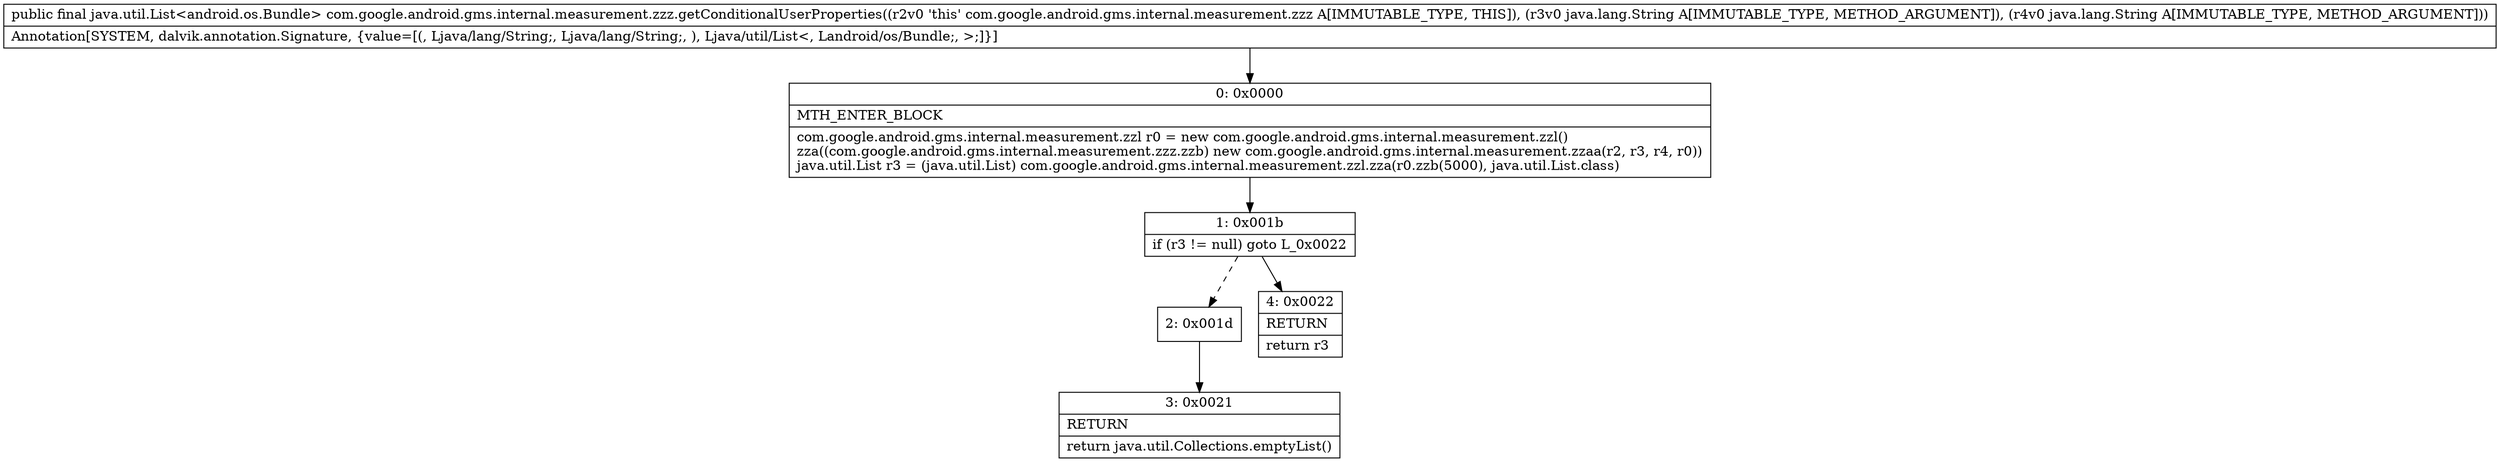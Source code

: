 digraph "CFG forcom.google.android.gms.internal.measurement.zzz.getConditionalUserProperties(Ljava\/lang\/String;Ljava\/lang\/String;)Ljava\/util\/List;" {
Node_0 [shape=record,label="{0\:\ 0x0000|MTH_ENTER_BLOCK\l|com.google.android.gms.internal.measurement.zzl r0 = new com.google.android.gms.internal.measurement.zzl()\lzza((com.google.android.gms.internal.measurement.zzz.zzb) new com.google.android.gms.internal.measurement.zzaa(r2, r3, r4, r0))\ljava.util.List r3 = (java.util.List) com.google.android.gms.internal.measurement.zzl.zza(r0.zzb(5000), java.util.List.class)\l}"];
Node_1 [shape=record,label="{1\:\ 0x001b|if (r3 != null) goto L_0x0022\l}"];
Node_2 [shape=record,label="{2\:\ 0x001d}"];
Node_3 [shape=record,label="{3\:\ 0x0021|RETURN\l|return java.util.Collections.emptyList()\l}"];
Node_4 [shape=record,label="{4\:\ 0x0022|RETURN\l|return r3\l}"];
MethodNode[shape=record,label="{public final java.util.List\<android.os.Bundle\> com.google.android.gms.internal.measurement.zzz.getConditionalUserProperties((r2v0 'this' com.google.android.gms.internal.measurement.zzz A[IMMUTABLE_TYPE, THIS]), (r3v0 java.lang.String A[IMMUTABLE_TYPE, METHOD_ARGUMENT]), (r4v0 java.lang.String A[IMMUTABLE_TYPE, METHOD_ARGUMENT]))  | Annotation[SYSTEM, dalvik.annotation.Signature, \{value=[(, Ljava\/lang\/String;, Ljava\/lang\/String;, ), Ljava\/util\/List\<, Landroid\/os\/Bundle;, \>;]\}]\l}"];
MethodNode -> Node_0;
Node_0 -> Node_1;
Node_1 -> Node_2[style=dashed];
Node_1 -> Node_4;
Node_2 -> Node_3;
}

